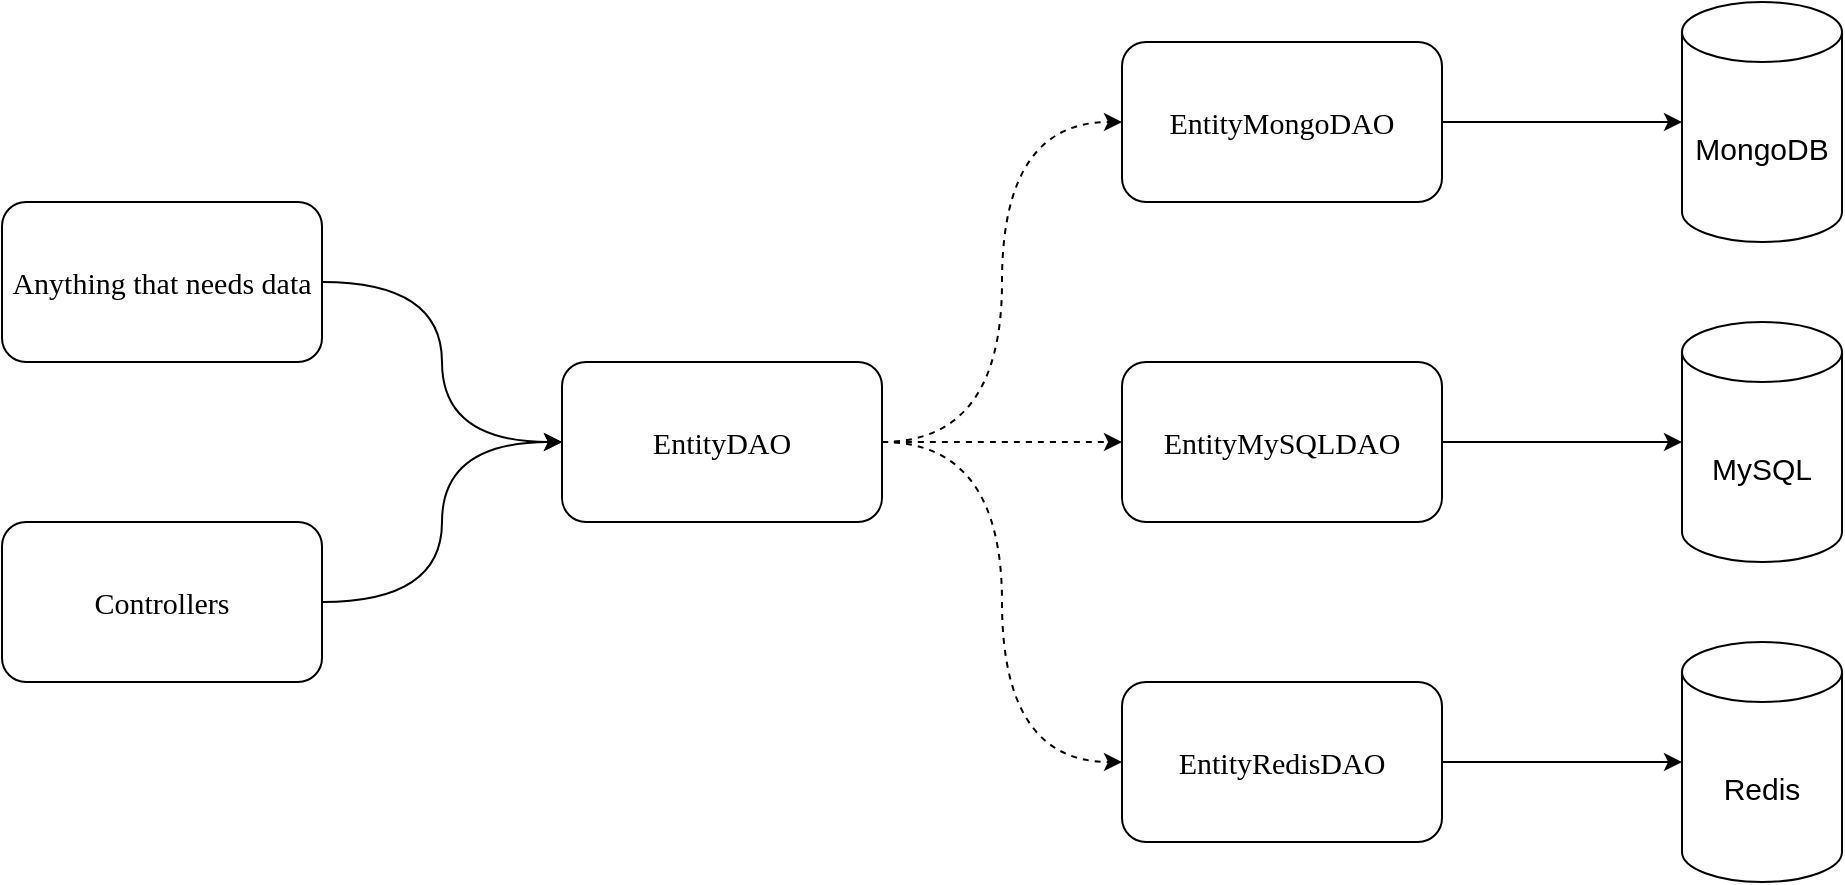 <mxfile version="22.1.4" type="device">
  <diagram name="Page-1" id="WUyEaCa0Hcr2wubJEwZL">
    <mxGraphModel dx="1434" dy="1989" grid="1" gridSize="10" guides="1" tooltips="1" connect="1" arrows="1" fold="1" page="1" pageScale="1" pageWidth="827" pageHeight="1169" math="0" shadow="0">
      <root>
        <mxCell id="0" />
        <mxCell id="1" parent="0" />
        <mxCell id="b8g6D_qaGEMtFk_5R88J-15" style="edgeStyle=orthogonalEdgeStyle;rounded=0;orthogonalLoop=1;jettySize=auto;html=1;entryX=0;entryY=0.5;entryDx=0;entryDy=0;curved=1;" edge="1" parent="1" source="b8g6D_qaGEMtFk_5R88J-1" target="b8g6D_qaGEMtFk_5R88J-2">
          <mxGeometry relative="1" as="geometry" />
        </mxCell>
        <mxCell id="b8g6D_qaGEMtFk_5R88J-1" value="&lt;font style=&quot;font-size: 15px;&quot; face=&quot;Verdana&quot;&gt;Controllers&lt;/font&gt;" style="rounded=1;whiteSpace=wrap;html=1;" vertex="1" parent="1">
          <mxGeometry x="40" y="160" width="160" height="80" as="geometry" />
        </mxCell>
        <mxCell id="b8g6D_qaGEMtFk_5R88J-12" style="edgeStyle=orthogonalEdgeStyle;rounded=0;orthogonalLoop=1;jettySize=auto;html=1;entryX=0;entryY=0.5;entryDx=0;entryDy=0;curved=1;dashed=1;" edge="1" parent="1" source="b8g6D_qaGEMtFk_5R88J-2" target="b8g6D_qaGEMtFk_5R88J-4">
          <mxGeometry relative="1" as="geometry" />
        </mxCell>
        <mxCell id="b8g6D_qaGEMtFk_5R88J-13" style="edgeStyle=orthogonalEdgeStyle;rounded=0;orthogonalLoop=1;jettySize=auto;html=1;entryX=0;entryY=0.5;entryDx=0;entryDy=0;curved=1;dashed=1;" edge="1" parent="1" source="b8g6D_qaGEMtFk_5R88J-2" target="b8g6D_qaGEMtFk_5R88J-3">
          <mxGeometry relative="1" as="geometry" />
        </mxCell>
        <mxCell id="b8g6D_qaGEMtFk_5R88J-14" style="edgeStyle=orthogonalEdgeStyle;rounded=0;orthogonalLoop=1;jettySize=auto;html=1;entryX=0;entryY=0.5;entryDx=0;entryDy=0;curved=1;dashed=1;" edge="1" parent="1" source="b8g6D_qaGEMtFk_5R88J-2" target="b8g6D_qaGEMtFk_5R88J-5">
          <mxGeometry relative="1" as="geometry" />
        </mxCell>
        <mxCell id="b8g6D_qaGEMtFk_5R88J-2" value="&lt;font style=&quot;font-size: 15px;&quot; face=&quot;Verdana&quot;&gt;EntityDAO&lt;/font&gt;" style="rounded=1;whiteSpace=wrap;html=1;" vertex="1" parent="1">
          <mxGeometry x="320" y="80" width="160" height="80" as="geometry" />
        </mxCell>
        <mxCell id="b8g6D_qaGEMtFk_5R88J-9" style="edgeStyle=orthogonalEdgeStyle;rounded=0;orthogonalLoop=1;jettySize=auto;html=1;" edge="1" parent="1" source="b8g6D_qaGEMtFk_5R88J-3" target="b8g6D_qaGEMtFk_5R88J-6">
          <mxGeometry relative="1" as="geometry" />
        </mxCell>
        <mxCell id="b8g6D_qaGEMtFk_5R88J-3" value="&lt;font style=&quot;font-size: 15px;&quot; face=&quot;Verdana&quot;&gt;EntityMongoDAO&lt;/font&gt;" style="rounded=1;whiteSpace=wrap;html=1;" vertex="1" parent="1">
          <mxGeometry x="600" y="-80" width="160" height="80" as="geometry" />
        </mxCell>
        <mxCell id="b8g6D_qaGEMtFk_5R88J-10" style="edgeStyle=orthogonalEdgeStyle;rounded=0;orthogonalLoop=1;jettySize=auto;html=1;" edge="1" parent="1" source="b8g6D_qaGEMtFk_5R88J-4" target="b8g6D_qaGEMtFk_5R88J-7">
          <mxGeometry relative="1" as="geometry" />
        </mxCell>
        <mxCell id="b8g6D_qaGEMtFk_5R88J-4" value="&lt;font style=&quot;font-size: 15px;&quot; face=&quot;Verdana&quot;&gt;EntityMySQLDAO&lt;/font&gt;" style="rounded=1;whiteSpace=wrap;html=1;" vertex="1" parent="1">
          <mxGeometry x="600" y="80" width="160" height="80" as="geometry" />
        </mxCell>
        <mxCell id="b8g6D_qaGEMtFk_5R88J-11" style="edgeStyle=orthogonalEdgeStyle;rounded=0;orthogonalLoop=1;jettySize=auto;html=1;" edge="1" parent="1" source="b8g6D_qaGEMtFk_5R88J-5" target="b8g6D_qaGEMtFk_5R88J-8">
          <mxGeometry relative="1" as="geometry" />
        </mxCell>
        <mxCell id="b8g6D_qaGEMtFk_5R88J-5" value="&lt;font style=&quot;font-size: 15px;&quot; face=&quot;Verdana&quot;&gt;EntityRedisDAO&lt;/font&gt;" style="rounded=1;whiteSpace=wrap;html=1;" vertex="1" parent="1">
          <mxGeometry x="600" y="240" width="160" height="80" as="geometry" />
        </mxCell>
        <mxCell id="b8g6D_qaGEMtFk_5R88J-6" value="&lt;font style=&quot;font-size: 15px;&quot;&gt;MongoDB&lt;/font&gt;" style="shape=cylinder3;whiteSpace=wrap;html=1;boundedLbl=1;backgroundOutline=1;size=15;" vertex="1" parent="1">
          <mxGeometry x="880" y="-100" width="80" height="120" as="geometry" />
        </mxCell>
        <mxCell id="b8g6D_qaGEMtFk_5R88J-7" value="&lt;font style=&quot;font-size: 15px;&quot;&gt;MySQL&lt;/font&gt;" style="shape=cylinder3;whiteSpace=wrap;html=1;boundedLbl=1;backgroundOutline=1;size=15;" vertex="1" parent="1">
          <mxGeometry x="880" y="60" width="80" height="120" as="geometry" />
        </mxCell>
        <mxCell id="b8g6D_qaGEMtFk_5R88J-8" value="&lt;font style=&quot;font-size: 15px;&quot;&gt;Redis&lt;/font&gt;" style="shape=cylinder3;whiteSpace=wrap;html=1;boundedLbl=1;backgroundOutline=1;size=15;" vertex="1" parent="1">
          <mxGeometry x="880" y="220" width="80" height="120" as="geometry" />
        </mxCell>
        <mxCell id="b8g6D_qaGEMtFk_5R88J-17" style="edgeStyle=orthogonalEdgeStyle;rounded=0;orthogonalLoop=1;jettySize=auto;html=1;entryX=0;entryY=0.5;entryDx=0;entryDy=0;curved=1;" edge="1" parent="1" source="b8g6D_qaGEMtFk_5R88J-16" target="b8g6D_qaGEMtFk_5R88J-2">
          <mxGeometry relative="1" as="geometry" />
        </mxCell>
        <mxCell id="b8g6D_qaGEMtFk_5R88J-16" value="&lt;font style=&quot;font-size: 15px;&quot; face=&quot;Verdana&quot;&gt;Anything that needs data&lt;/font&gt;" style="rounded=1;whiteSpace=wrap;html=1;" vertex="1" parent="1">
          <mxGeometry x="40" width="160" height="80" as="geometry" />
        </mxCell>
      </root>
    </mxGraphModel>
  </diagram>
</mxfile>

